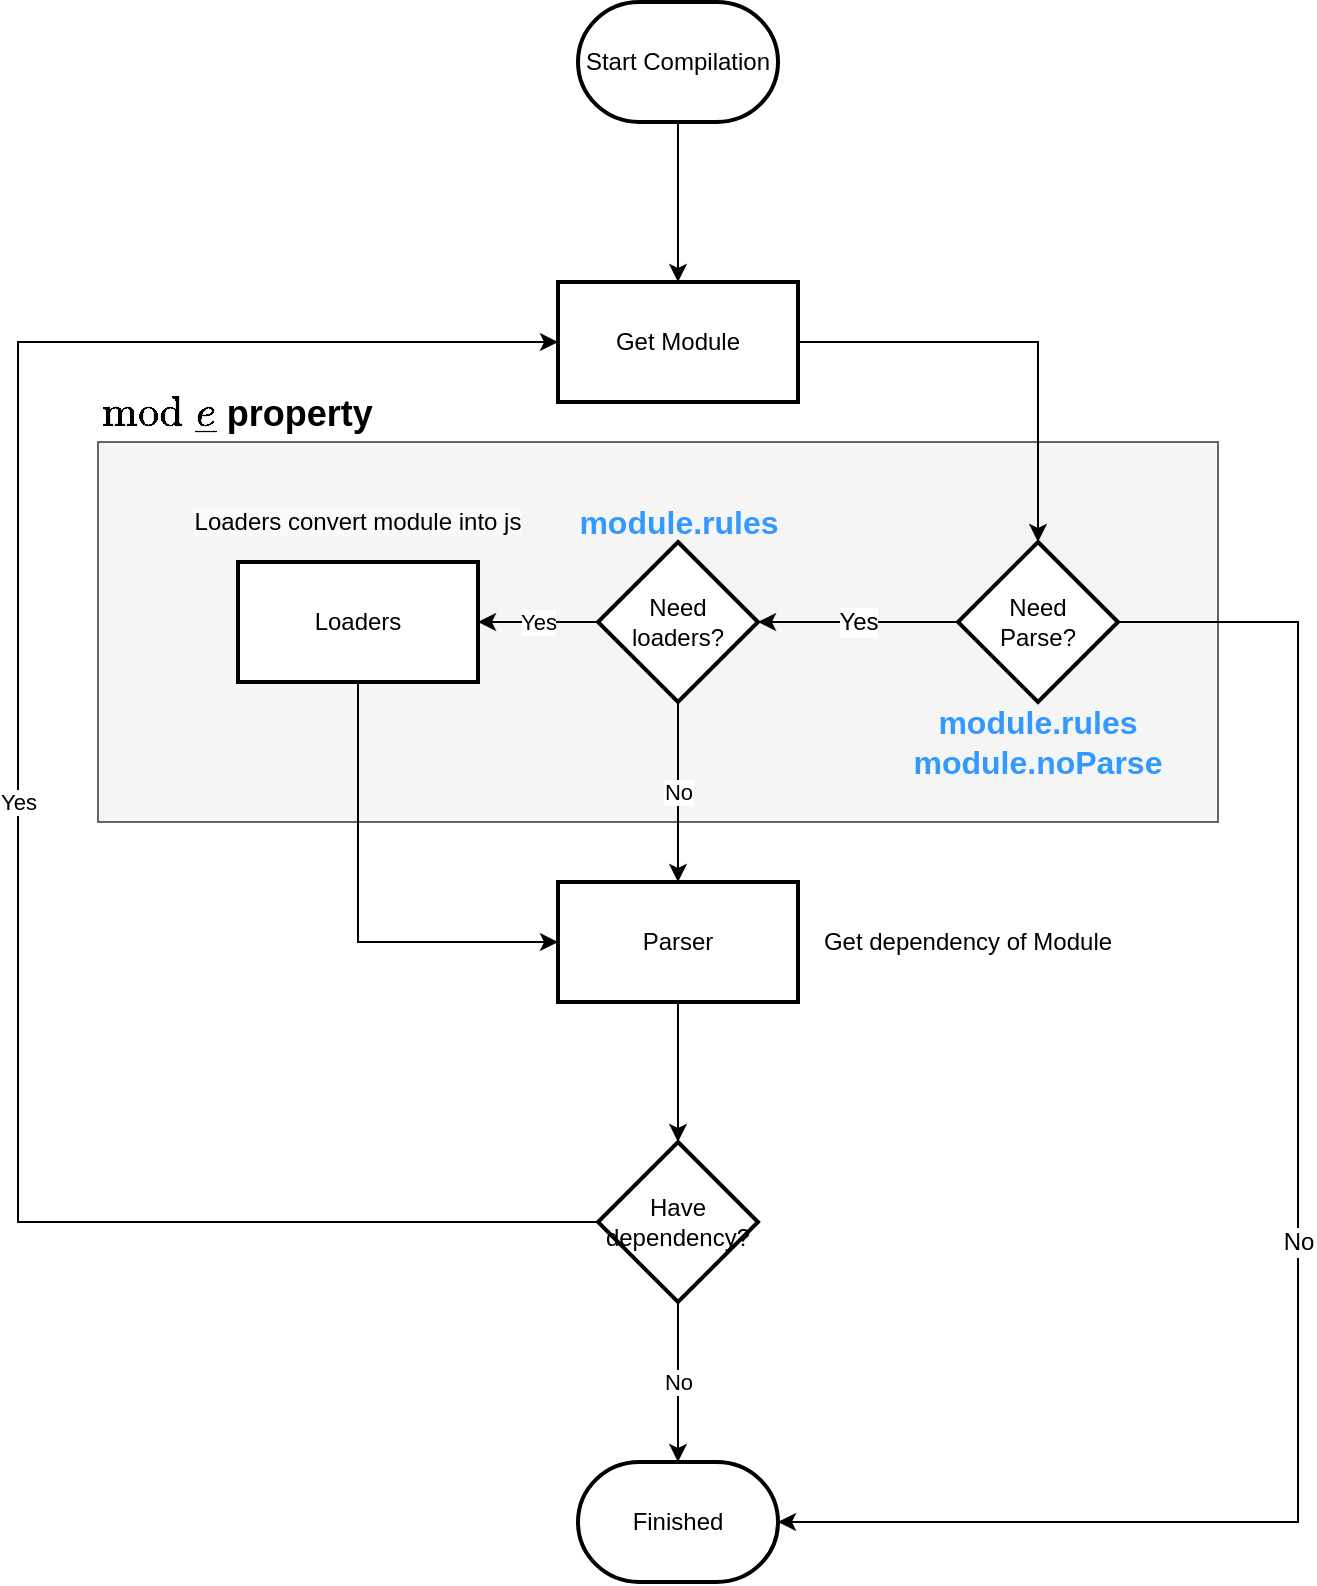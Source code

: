 <mxfile version="13.6.2" type="device"><diagram id="zBUhkrf_Xp-1hIDCBdLG" name="graph"><mxGraphModel dx="1186" dy="875" grid="1" gridSize="10" guides="1" tooltips="1" connect="1" arrows="1" fold="1" page="1" pageScale="1" pageWidth="827" pageHeight="1169" math="0" shadow="0"><root><mxCell id="0"/><mxCell id="1" parent="0"/><mxCell id="Ex_58N3u09jQLLP_HY0_-24" value="`module` property" style="rounded=0;whiteSpace=wrap;html=1;fillColor=#f5f5f5;strokeColor=#666666;labelPosition=center;verticalLabelPosition=top;align=left;verticalAlign=bottom;fontSize=18;fontStyle=1;" vertex="1" parent="1"><mxGeometry x="160" y="720" width="560" height="190" as="geometry"/></mxCell><mxCell id="Ex_58N3u09jQLLP_HY0_-6" value="" style="edgeStyle=orthogonalEdgeStyle;rounded=0;orthogonalLoop=1;jettySize=auto;html=1;" edge="1" parent="1" source="Ex_58N3u09jQLLP_HY0_-2" target="Ex_58N3u09jQLLP_HY0_-5"><mxGeometry relative="1" as="geometry"/></mxCell><mxCell id="Ex_58N3u09jQLLP_HY0_-2" value="Start Compilation" style="strokeWidth=2;html=1;shape=mxgraph.flowchart.terminator;whiteSpace=wrap;" vertex="1" parent="1"><mxGeometry x="400" y="500" width="100" height="60" as="geometry"/></mxCell><mxCell id="Ex_58N3u09jQLLP_HY0_-26" value="" style="edgeStyle=orthogonalEdgeStyle;rounded=0;orthogonalLoop=1;jettySize=auto;html=1;fontSize=18;" edge="1" parent="1" source="Ex_58N3u09jQLLP_HY0_-5" target="Ex_58N3u09jQLLP_HY0_-25"><mxGeometry relative="1" as="geometry"/></mxCell><mxCell id="Ex_58N3u09jQLLP_HY0_-5" value="Get Module" style="whiteSpace=wrap;html=1;strokeWidth=2;" vertex="1" parent="1"><mxGeometry x="390" y="640" width="120" height="60" as="geometry"/></mxCell><mxCell id="Ex_58N3u09jQLLP_HY0_-10" value="Yes" style="edgeStyle=orthogonalEdgeStyle;rounded=0;orthogonalLoop=1;jettySize=auto;html=1;" edge="1" parent="1" source="Ex_58N3u09jQLLP_HY0_-7" target="Ex_58N3u09jQLLP_HY0_-9"><mxGeometry relative="1" as="geometry"/></mxCell><mxCell id="Ex_58N3u09jQLLP_HY0_-12" value="No" style="edgeStyle=orthogonalEdgeStyle;rounded=0;orthogonalLoop=1;jettySize=auto;html=1;" edge="1" parent="1" source="Ex_58N3u09jQLLP_HY0_-7" target="Ex_58N3u09jQLLP_HY0_-11"><mxGeometry relative="1" as="geometry"/></mxCell><mxCell id="Ex_58N3u09jQLLP_HY0_-7" value="Need&lt;br&gt;loaders?" style="rhombus;whiteSpace=wrap;html=1;strokeWidth=2;" vertex="1" parent="1"><mxGeometry x="410" y="770" width="80" height="80" as="geometry"/></mxCell><mxCell id="Ex_58N3u09jQLLP_HY0_-14" value="" style="edgeStyle=orthogonalEdgeStyle;rounded=0;orthogonalLoop=1;jettySize=auto;html=1;entryX=0;entryY=0.5;entryDx=0;entryDy=0;" edge="1" parent="1" source="Ex_58N3u09jQLLP_HY0_-9" target="Ex_58N3u09jQLLP_HY0_-11"><mxGeometry relative="1" as="geometry"><mxPoint x="290" y="920" as="targetPoint"/><Array as="points"><mxPoint x="290" y="970"/></Array></mxGeometry></mxCell><mxCell id="Ex_58N3u09jQLLP_HY0_-9" value="Loaders" style="whiteSpace=wrap;html=1;strokeWidth=2;" vertex="1" parent="1"><mxGeometry x="230" y="780" width="120" height="60" as="geometry"/></mxCell><mxCell id="Ex_58N3u09jQLLP_HY0_-16" value="" style="edgeStyle=orthogonalEdgeStyle;rounded=0;orthogonalLoop=1;jettySize=auto;html=1;" edge="1" parent="1" source="Ex_58N3u09jQLLP_HY0_-11" target="Ex_58N3u09jQLLP_HY0_-15"><mxGeometry relative="1" as="geometry"/></mxCell><mxCell id="Ex_58N3u09jQLLP_HY0_-11" value="Parser" style="whiteSpace=wrap;html=1;strokeWidth=2;" vertex="1" parent="1"><mxGeometry x="390" y="940" width="120" height="60" as="geometry"/></mxCell><mxCell id="Ex_58N3u09jQLLP_HY0_-18" value="No" style="edgeStyle=orthogonalEdgeStyle;rounded=0;orthogonalLoop=1;jettySize=auto;html=1;entryX=0.5;entryY=0;entryDx=0;entryDy=0;entryPerimeter=0;" edge="1" parent="1" source="Ex_58N3u09jQLLP_HY0_-15" target="Ex_58N3u09jQLLP_HY0_-19"><mxGeometry relative="1" as="geometry"><mxPoint x="450" y="1230" as="targetPoint"/></mxGeometry></mxCell><mxCell id="Ex_58N3u09jQLLP_HY0_-21" value="Yes" style="edgeStyle=orthogonalEdgeStyle;rounded=0;orthogonalLoop=1;jettySize=auto;html=1;entryX=0;entryY=0.5;entryDx=0;entryDy=0;exitX=0;exitY=0.5;exitDx=0;exitDy=0;" edge="1" parent="1" source="Ex_58N3u09jQLLP_HY0_-15" target="Ex_58N3u09jQLLP_HY0_-5"><mxGeometry relative="1" as="geometry"><mxPoint x="550" y="1110" as="targetPoint"/><Array as="points"><mxPoint x="120" y="1110"/><mxPoint x="120" y="670"/></Array></mxGeometry></mxCell><mxCell id="Ex_58N3u09jQLLP_HY0_-15" value="Have&lt;br&gt;dependency?" style="rhombus;whiteSpace=wrap;html=1;strokeWidth=2;" vertex="1" parent="1"><mxGeometry x="410" y="1070" width="80" height="80" as="geometry"/></mxCell><mxCell id="Ex_58N3u09jQLLP_HY0_-19" value="Finished" style="strokeWidth=2;html=1;shape=mxgraph.flowchart.terminator;whiteSpace=wrap;" vertex="1" parent="1"><mxGeometry x="400" y="1230" width="100" height="60" as="geometry"/></mxCell><mxCell id="Ex_58N3u09jQLLP_HY0_-22" value="&lt;meta charset=&quot;utf-8&quot;&gt;&lt;span style=&quot;color: rgb(0, 0, 0); font-family: helvetica; font-size: 12px; font-style: normal; font-weight: 400; letter-spacing: normal; text-align: center; text-indent: 0px; text-transform: none; word-spacing: 0px; background-color: rgb(248, 249, 250); display: inline; float: none;&quot;&gt;Loaders convert module into js&lt;/span&gt;" style="text;html=1;strokeColor=none;fillColor=none;align=center;verticalAlign=middle;whiteSpace=wrap;rounded=0;" vertex="1" parent="1"><mxGeometry x="200" y="750" width="180" height="20" as="geometry"/></mxCell><mxCell id="Ex_58N3u09jQLLP_HY0_-23" value="Get dependency of Module" style="text;html=1;strokeColor=none;fillColor=none;align=center;verticalAlign=middle;whiteSpace=wrap;rounded=0;" vertex="1" parent="1"><mxGeometry x="520" y="960" width="150" height="20" as="geometry"/></mxCell><mxCell id="Ex_58N3u09jQLLP_HY0_-27" value="Yes" style="edgeStyle=orthogonalEdgeStyle;rounded=0;orthogonalLoop=1;jettySize=auto;html=1;fontSize=12;" edge="1" parent="1" source="Ex_58N3u09jQLLP_HY0_-25" target="Ex_58N3u09jQLLP_HY0_-7"><mxGeometry relative="1" as="geometry"/></mxCell><mxCell id="Ex_58N3u09jQLLP_HY0_-28" value="No" style="edgeStyle=orthogonalEdgeStyle;rounded=0;orthogonalLoop=1;jettySize=auto;html=1;fontSize=12;entryX=1;entryY=0.5;entryDx=0;entryDy=0;exitX=1;exitY=0.5;exitDx=0;exitDy=0;entryPerimeter=0;" edge="1" parent="1" source="Ex_58N3u09jQLLP_HY0_-25" target="Ex_58N3u09jQLLP_HY0_-19"><mxGeometry relative="1" as="geometry"><Array as="points"><mxPoint x="760" y="810"/><mxPoint x="760" y="1260"/></Array></mxGeometry></mxCell><mxCell id="Ex_58N3u09jQLLP_HY0_-25" value="Need&lt;br&gt;Parse?" style="rhombus;whiteSpace=wrap;html=1;strokeWidth=2;" vertex="1" parent="1"><mxGeometry x="590" y="770" width="80" height="80" as="geometry"/></mxCell><mxCell id="Ex_58N3u09jQLLP_HY0_-29" value="module.rules" style="text;html=1;strokeColor=none;fillColor=none;align=center;verticalAlign=middle;whiteSpace=wrap;rounded=0;fontSize=16;fontColor=#3399FF;fontStyle=1" vertex="1" parent="1"><mxGeometry x="575" y="850" width="110" height="20" as="geometry"/></mxCell><mxCell id="Ex_58N3u09jQLLP_HY0_-30" value="module.noParse" style="text;html=1;strokeColor=none;fillColor=none;align=center;verticalAlign=middle;whiteSpace=wrap;rounded=0;fontSize=16;fontColor=#3399FF;fontStyle=1" vertex="1" parent="1"><mxGeometry x="565" y="870" width="130" height="20" as="geometry"/></mxCell><mxCell id="Ex_58N3u09jQLLP_HY0_-31" value="module.rules" style="text;html=1;strokeColor=none;fillColor=none;align=center;verticalAlign=middle;whiteSpace=wrap;rounded=0;fontSize=16;fontColor=#3399FF;fontStyle=1" vertex="1" parent="1"><mxGeometry x="397.5" y="750" width="105" height="20" as="geometry"/></mxCell></root></mxGraphModel></diagram></mxfile>